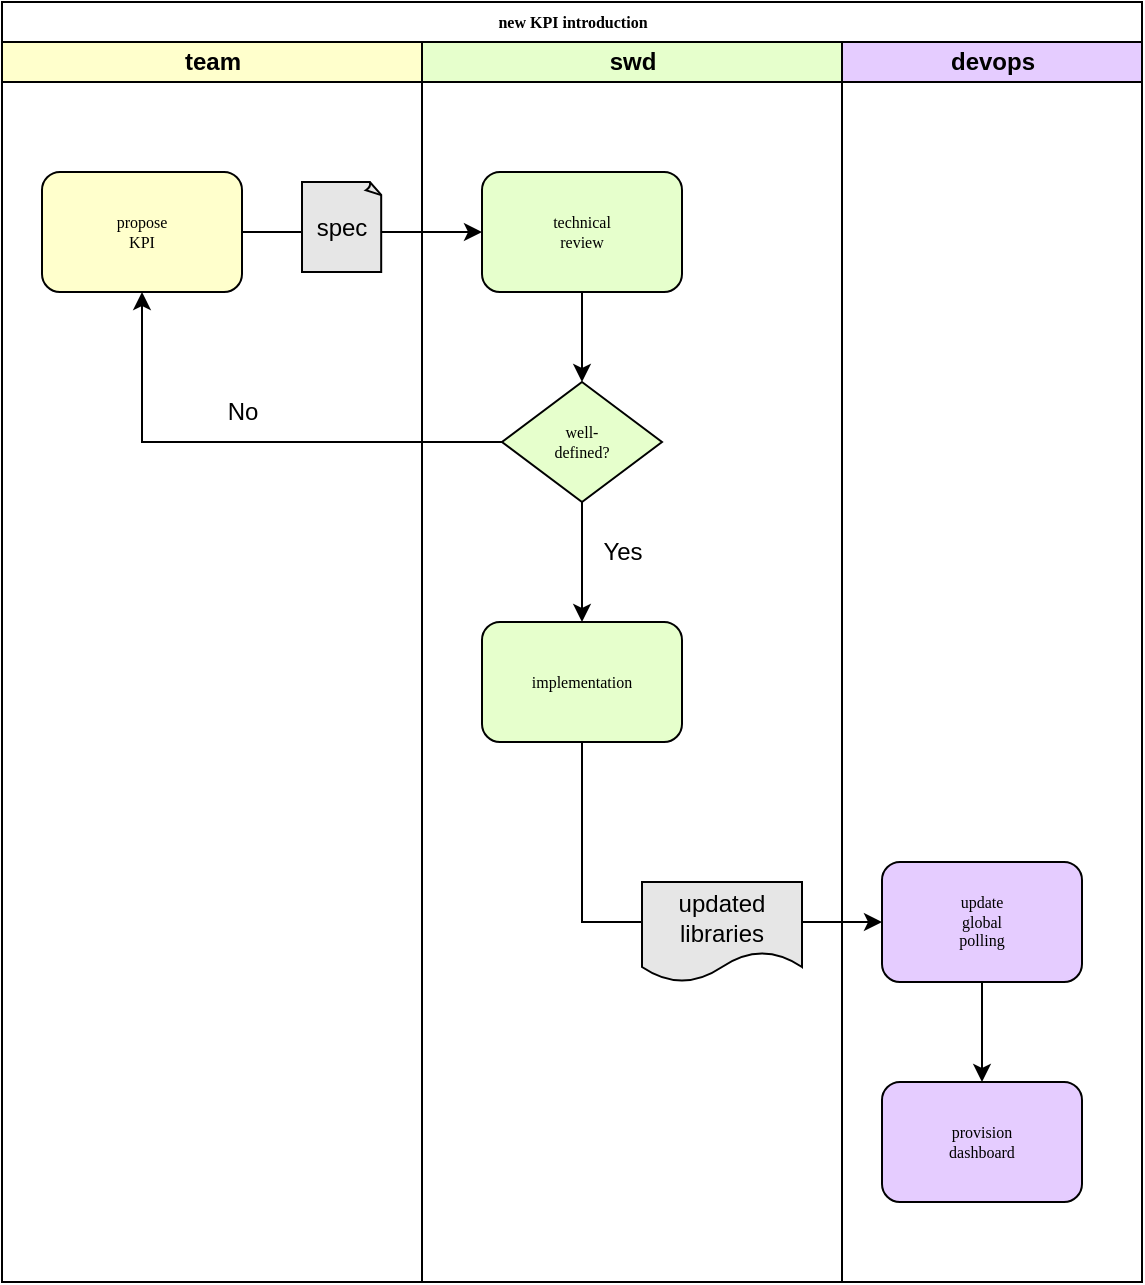 <mxfile version="20.0.3" type="github">
  <diagram id="FAOLgXS9Ltin_LivjDwx" name="new KPI">
    <mxGraphModel dx="840" dy="706" grid="1" gridSize="10" guides="1" tooltips="1" connect="1" arrows="1" fold="1" page="1" pageScale="1" pageWidth="827" pageHeight="1169" math="0" shadow="0">
      <root>
        <mxCell id="0" />
        <mxCell id="1" parent="0" />
        <mxCell id="WSd_VsyWhp3XbF1seCIP-2" value="new KPI introduction" style="swimlane;html=1;childLayout=stackLayout;startSize=20;rounded=0;shadow=0;labelBackgroundColor=none;strokeWidth=1;fontFamily=Verdana;fontSize=8;align=center;" vertex="1" parent="1">
          <mxGeometry x="20" y="20" width="570" height="640" as="geometry" />
        </mxCell>
        <mxCell id="WSd_VsyWhp3XbF1seCIP-104" style="edgeStyle=orthogonalEdgeStyle;rounded=0;orthogonalLoop=1;jettySize=auto;html=1;exitX=0.5;exitY=1;exitDx=0;exitDy=0;entryX=0;entryY=0.5;entryDx=0;entryDy=0;" edge="1" parent="WSd_VsyWhp3XbF1seCIP-2" source="WSd_VsyWhp3XbF1seCIP-53" target="WSd_VsyWhp3XbF1seCIP-102">
          <mxGeometry relative="1" as="geometry" />
        </mxCell>
        <mxCell id="WSd_VsyWhp3XbF1seCIP-50" style="edgeStyle=orthogonalEdgeStyle;rounded=0;orthogonalLoop=1;jettySize=auto;html=1;exitX=1;exitY=0.5;exitDx=0;exitDy=0;entryX=0;entryY=0.5;entryDx=0;entryDy=0;" edge="1" parent="WSd_VsyWhp3XbF1seCIP-2" source="WSd_VsyWhp3XbF1seCIP-4" target="WSd_VsyWhp3XbF1seCIP-23">
          <mxGeometry relative="1" as="geometry" />
        </mxCell>
        <mxCell id="WSd_VsyWhp3XbF1seCIP-9" style="edgeStyle=orthogonalEdgeStyle;rounded=1;html=1;labelBackgroundColor=none;startArrow=none;startFill=0;startSize=5;endArrow=classicThin;endFill=1;endSize=5;jettySize=auto;orthogonalLoop=1;strokeWidth=1;fontFamily=Verdana;fontSize=8" edge="1" parent="WSd_VsyWhp3XbF1seCIP-2" target="WSd_VsyWhp3XbF1seCIP-25">
          <mxGeometry relative="1" as="geometry">
            <mxPoint x="120" y="205" as="sourcePoint" />
          </mxGeometry>
        </mxCell>
        <mxCell id="WSd_VsyWhp3XbF1seCIP-3" value="team" style="swimlane;html=1;startSize=20;fillColor=#FFFFCC;" vertex="1" parent="WSd_VsyWhp3XbF1seCIP-2">
          <mxGeometry y="20" width="210" height="620" as="geometry" />
        </mxCell>
        <mxCell id="WSd_VsyWhp3XbF1seCIP-4" value="propose&lt;br&gt;KPI" style="rounded=1;whiteSpace=wrap;html=1;shadow=0;labelBackgroundColor=none;strokeWidth=1;fontFamily=Verdana;fontSize=8;align=center;fillColor=#FFFFCC;" vertex="1" parent="WSd_VsyWhp3XbF1seCIP-3">
          <mxGeometry x="20" y="65" width="100" height="60" as="geometry" />
        </mxCell>
        <mxCell id="WSd_VsyWhp3XbF1seCIP-52" value="No" style="text;html=1;resizable=0;autosize=1;align=center;verticalAlign=middle;points=[];fillColor=none;strokeColor=none;rounded=0;" vertex="1" parent="WSd_VsyWhp3XbF1seCIP-3">
          <mxGeometry x="100" y="170" width="40" height="30" as="geometry" />
        </mxCell>
        <mxCell id="WSd_VsyWhp3XbF1seCIP-99" value="spec" style="whiteSpace=wrap;html=1;shape=mxgraph.basic.document;fillColor=#E6E6E6;" vertex="1" parent="WSd_VsyWhp3XbF1seCIP-3">
          <mxGeometry x="150" y="70" width="40" height="45" as="geometry" />
        </mxCell>
        <mxCell id="WSd_VsyWhp3XbF1seCIP-22" value="swd" style="swimlane;html=1;startSize=20;fillColor=#E6FFCC;" vertex="1" parent="WSd_VsyWhp3XbF1seCIP-2">
          <mxGeometry x="210" y="20" width="210" height="620" as="geometry" />
        </mxCell>
        <mxCell id="WSd_VsyWhp3XbF1seCIP-49" style="edgeStyle=orthogonalEdgeStyle;rounded=0;orthogonalLoop=1;jettySize=auto;html=1;exitX=0.5;exitY=1;exitDx=0;exitDy=0;" edge="1" parent="WSd_VsyWhp3XbF1seCIP-22" source="WSd_VsyWhp3XbF1seCIP-23" target="WSd_VsyWhp3XbF1seCIP-26">
          <mxGeometry relative="1" as="geometry" />
        </mxCell>
        <mxCell id="WSd_VsyWhp3XbF1seCIP-23" value="technical&lt;br&gt;review" style="rounded=1;whiteSpace=wrap;html=1;shadow=0;labelBackgroundColor=none;strokeWidth=1;fontFamily=Verdana;fontSize=8;align=center;fillColor=#E6FFCC;" vertex="1" parent="WSd_VsyWhp3XbF1seCIP-22">
          <mxGeometry x="30" y="65" width="100" height="60" as="geometry" />
        </mxCell>
        <mxCell id="WSd_VsyWhp3XbF1seCIP-54" style="edgeStyle=orthogonalEdgeStyle;rounded=0;orthogonalLoop=1;jettySize=auto;html=1;" edge="1" parent="WSd_VsyWhp3XbF1seCIP-22" source="WSd_VsyWhp3XbF1seCIP-26" target="WSd_VsyWhp3XbF1seCIP-53">
          <mxGeometry relative="1" as="geometry" />
        </mxCell>
        <mxCell id="WSd_VsyWhp3XbF1seCIP-26" value="well-&lt;br&gt;defined?" style="rhombus;whiteSpace=wrap;html=1;rounded=0;shadow=0;labelBackgroundColor=none;strokeWidth=1;fontFamily=Verdana;fontSize=8;align=center;fillColor=#E6FFCC;" vertex="1" parent="WSd_VsyWhp3XbF1seCIP-22">
          <mxGeometry x="40" y="170" width="80" height="60" as="geometry" />
        </mxCell>
        <mxCell id="WSd_VsyWhp3XbF1seCIP-53" value="implementation" style="rounded=1;whiteSpace=wrap;html=1;shadow=0;labelBackgroundColor=none;strokeWidth=1;fontFamily=Verdana;fontSize=8;align=center;fillColor=#E6FFCC;" vertex="1" parent="WSd_VsyWhp3XbF1seCIP-22">
          <mxGeometry x="30" y="290" width="100" height="60" as="geometry" />
        </mxCell>
        <mxCell id="WSd_VsyWhp3XbF1seCIP-97" value="Yes" style="text;html=1;resizable=0;autosize=1;align=center;verticalAlign=middle;points=[];fillColor=none;strokeColor=none;rounded=0;" vertex="1" parent="WSd_VsyWhp3XbF1seCIP-22">
          <mxGeometry x="80" y="240" width="40" height="30" as="geometry" />
        </mxCell>
        <mxCell id="WSd_VsyWhp3XbF1seCIP-101" value="updated&lt;br&gt;libraries" style="shape=document;whiteSpace=wrap;html=1;boundedLbl=1;fillColor=#E6E6E6;" vertex="1" parent="WSd_VsyWhp3XbF1seCIP-22">
          <mxGeometry x="110" y="420" width="80" height="50" as="geometry" />
        </mxCell>
        <mxCell id="WSd_VsyWhp3XbF1seCIP-24" value="devops" style="swimlane;html=1;startSize=20;fillColor=#E5CCFF;" vertex="1" parent="WSd_VsyWhp3XbF1seCIP-2">
          <mxGeometry x="420" y="20" width="150" height="620" as="geometry" />
        </mxCell>
        <mxCell id="WSd_VsyWhp3XbF1seCIP-105" style="edgeStyle=orthogonalEdgeStyle;rounded=0;orthogonalLoop=1;jettySize=auto;html=1;exitX=0.5;exitY=1;exitDx=0;exitDy=0;" edge="1" parent="WSd_VsyWhp3XbF1seCIP-24" source="WSd_VsyWhp3XbF1seCIP-102" target="WSd_VsyWhp3XbF1seCIP-103">
          <mxGeometry relative="1" as="geometry" />
        </mxCell>
        <mxCell id="WSd_VsyWhp3XbF1seCIP-102" value="update&lt;br&gt;global&lt;br&gt;polling" style="rounded=1;whiteSpace=wrap;html=1;shadow=0;labelBackgroundColor=none;strokeWidth=1;fontFamily=Verdana;fontSize=8;align=center;fillColor=#E5CCFF;" vertex="1" parent="WSd_VsyWhp3XbF1seCIP-24">
          <mxGeometry x="20" y="410" width="100" height="60" as="geometry" />
        </mxCell>
        <mxCell id="WSd_VsyWhp3XbF1seCIP-103" value="provision&lt;br&gt;dashboard" style="rounded=1;whiteSpace=wrap;html=1;shadow=0;labelBackgroundColor=none;strokeWidth=1;fontFamily=Verdana;fontSize=8;align=center;fillColor=#E5CCFF;" vertex="1" parent="WSd_VsyWhp3XbF1seCIP-24">
          <mxGeometry x="20" y="520" width="100" height="60" as="geometry" />
        </mxCell>
        <mxCell id="WSd_VsyWhp3XbF1seCIP-51" style="edgeStyle=orthogonalEdgeStyle;rounded=0;orthogonalLoop=1;jettySize=auto;html=1;exitX=0;exitY=0.5;exitDx=0;exitDy=0;entryX=0.5;entryY=1;entryDx=0;entryDy=0;" edge="1" parent="WSd_VsyWhp3XbF1seCIP-2" source="WSd_VsyWhp3XbF1seCIP-26" target="WSd_VsyWhp3XbF1seCIP-4">
          <mxGeometry relative="1" as="geometry" />
        </mxCell>
      </root>
    </mxGraphModel>
  </diagram>
</mxfile>
